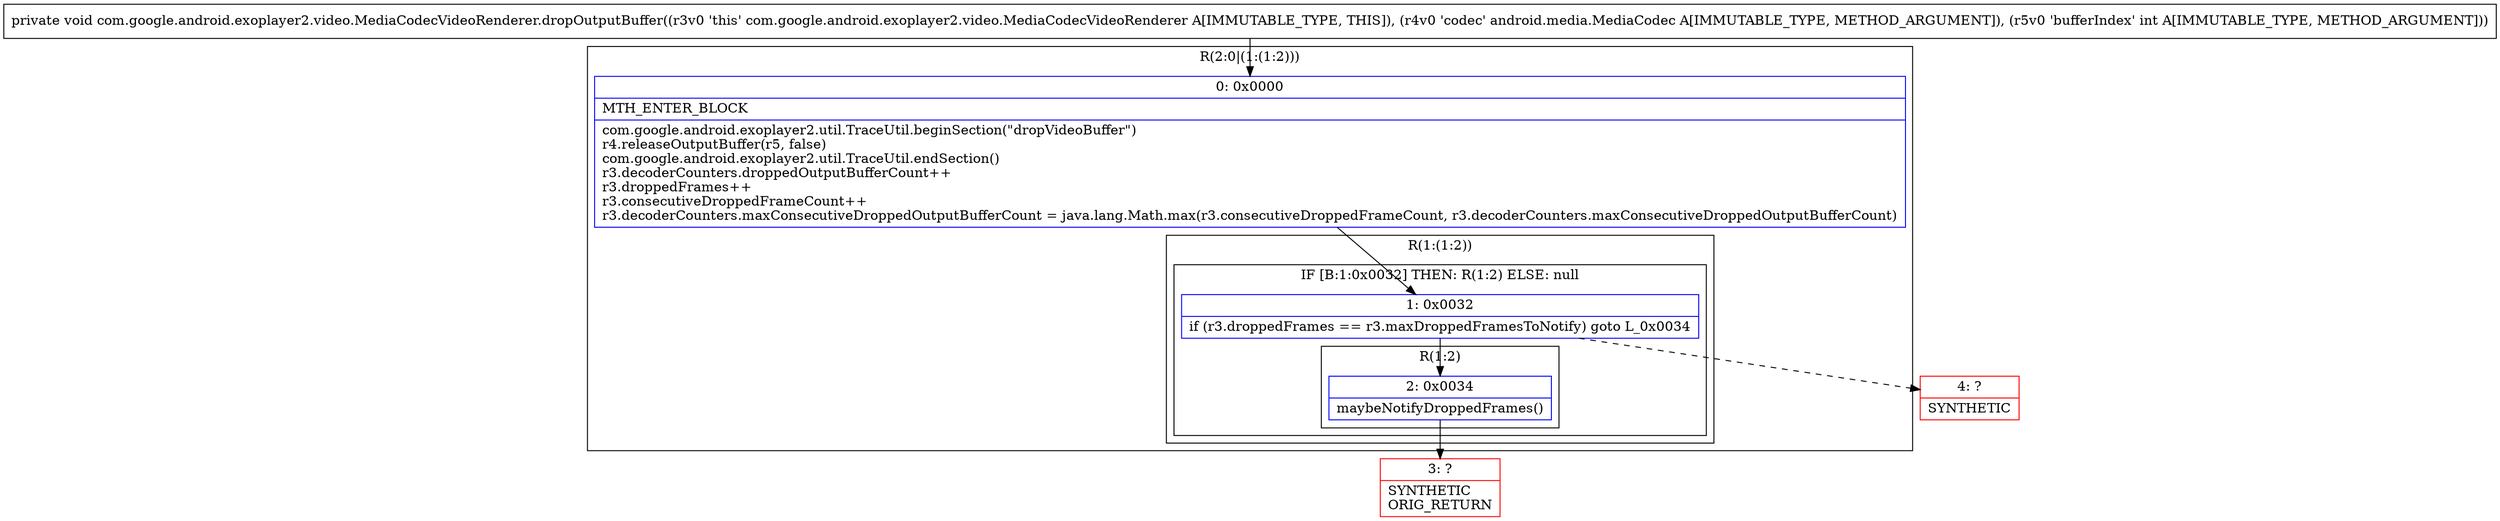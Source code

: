 digraph "CFG forcom.google.android.exoplayer2.video.MediaCodecVideoRenderer.dropOutputBuffer(Landroid\/media\/MediaCodec;I)V" {
subgraph cluster_Region_612540093 {
label = "R(2:0|(1:(1:2)))";
node [shape=record,color=blue];
Node_0 [shape=record,label="{0\:\ 0x0000|MTH_ENTER_BLOCK\l|com.google.android.exoplayer2.util.TraceUtil.beginSection(\"dropVideoBuffer\")\lr4.releaseOutputBuffer(r5, false)\lcom.google.android.exoplayer2.util.TraceUtil.endSection()\lr3.decoderCounters.droppedOutputBufferCount++\lr3.droppedFrames++\lr3.consecutiveDroppedFrameCount++\lr3.decoderCounters.maxConsecutiveDroppedOutputBufferCount = java.lang.Math.max(r3.consecutiveDroppedFrameCount, r3.decoderCounters.maxConsecutiveDroppedOutputBufferCount)\l}"];
subgraph cluster_Region_1015308891 {
label = "R(1:(1:2))";
node [shape=record,color=blue];
subgraph cluster_IfRegion_672921837 {
label = "IF [B:1:0x0032] THEN: R(1:2) ELSE: null";
node [shape=record,color=blue];
Node_1 [shape=record,label="{1\:\ 0x0032|if (r3.droppedFrames == r3.maxDroppedFramesToNotify) goto L_0x0034\l}"];
subgraph cluster_Region_1519714067 {
label = "R(1:2)";
node [shape=record,color=blue];
Node_2 [shape=record,label="{2\:\ 0x0034|maybeNotifyDroppedFrames()\l}"];
}
}
}
}
Node_3 [shape=record,color=red,label="{3\:\ ?|SYNTHETIC\lORIG_RETURN\l}"];
Node_4 [shape=record,color=red,label="{4\:\ ?|SYNTHETIC\l}"];
MethodNode[shape=record,label="{private void com.google.android.exoplayer2.video.MediaCodecVideoRenderer.dropOutputBuffer((r3v0 'this' com.google.android.exoplayer2.video.MediaCodecVideoRenderer A[IMMUTABLE_TYPE, THIS]), (r4v0 'codec' android.media.MediaCodec A[IMMUTABLE_TYPE, METHOD_ARGUMENT]), (r5v0 'bufferIndex' int A[IMMUTABLE_TYPE, METHOD_ARGUMENT])) }"];
MethodNode -> Node_0;
Node_0 -> Node_1;
Node_1 -> Node_2;
Node_1 -> Node_4[style=dashed];
Node_2 -> Node_3;
}

